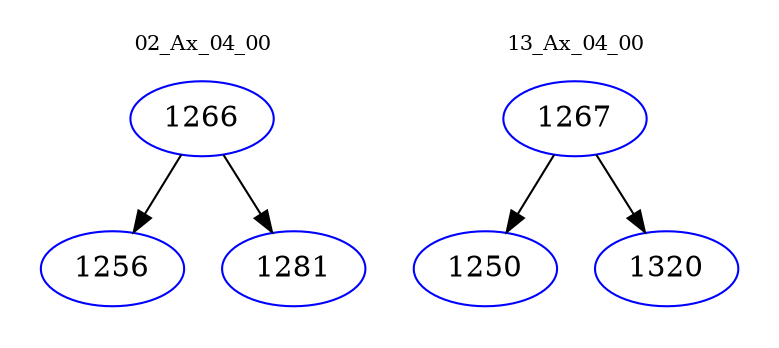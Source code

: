 digraph{
subgraph cluster_0 {
color = white
label = "02_Ax_04_00";
fontsize=10;
T0_1266 [label="1266", color="blue"]
T0_1266 -> T0_1256 [color="black"]
T0_1256 [label="1256", color="blue"]
T0_1266 -> T0_1281 [color="black"]
T0_1281 [label="1281", color="blue"]
}
subgraph cluster_1 {
color = white
label = "13_Ax_04_00";
fontsize=10;
T1_1267 [label="1267", color="blue"]
T1_1267 -> T1_1250 [color="black"]
T1_1250 [label="1250", color="blue"]
T1_1267 -> T1_1320 [color="black"]
T1_1320 [label="1320", color="blue"]
}
}
